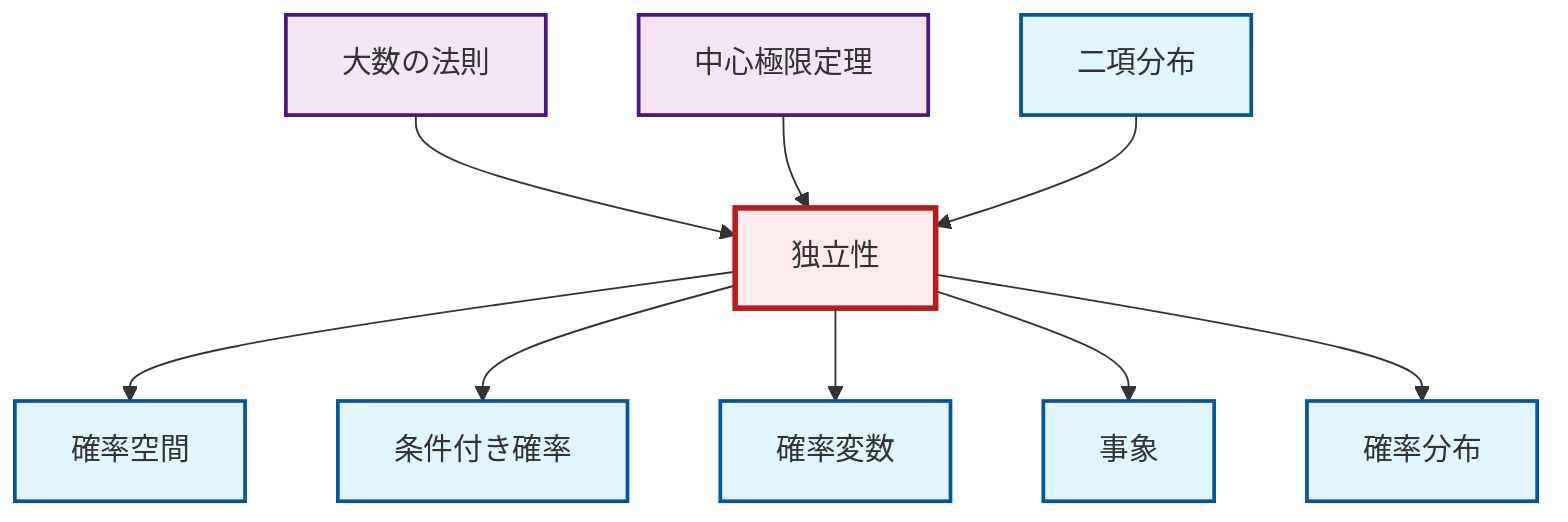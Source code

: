 graph TD
    classDef definition fill:#e1f5fe,stroke:#01579b,stroke-width:2px
    classDef theorem fill:#f3e5f5,stroke:#4a148c,stroke-width:2px
    classDef axiom fill:#fff3e0,stroke:#e65100,stroke-width:2px
    classDef example fill:#e8f5e9,stroke:#1b5e20,stroke-width:2px
    classDef current fill:#ffebee,stroke:#b71c1c,stroke-width:3px
    def-independence["独立性"]:::definition
    thm-law-of-large-numbers["大数の法則"]:::theorem
    def-binomial-distribution["二項分布"]:::definition
    def-conditional-probability["条件付き確率"]:::definition
    def-event["事象"]:::definition
    def-random-variable["確率変数"]:::definition
    def-probability-distribution["確率分布"]:::definition
    def-probability-space["確率空間"]:::definition
    thm-central-limit["中心極限定理"]:::theorem
    def-independence --> def-probability-space
    thm-law-of-large-numbers --> def-independence
    def-independence --> def-conditional-probability
    thm-central-limit --> def-independence
    def-binomial-distribution --> def-independence
    def-independence --> def-random-variable
    def-independence --> def-event
    def-independence --> def-probability-distribution
    class def-independence current